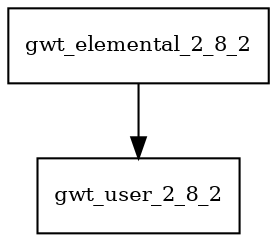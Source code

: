 digraph gwt_elemental_2_8_2_dependencies {
  node [shape = box, fontsize=10.0];
  gwt_elemental_2_8_2 -> gwt_user_2_8_2;
}
